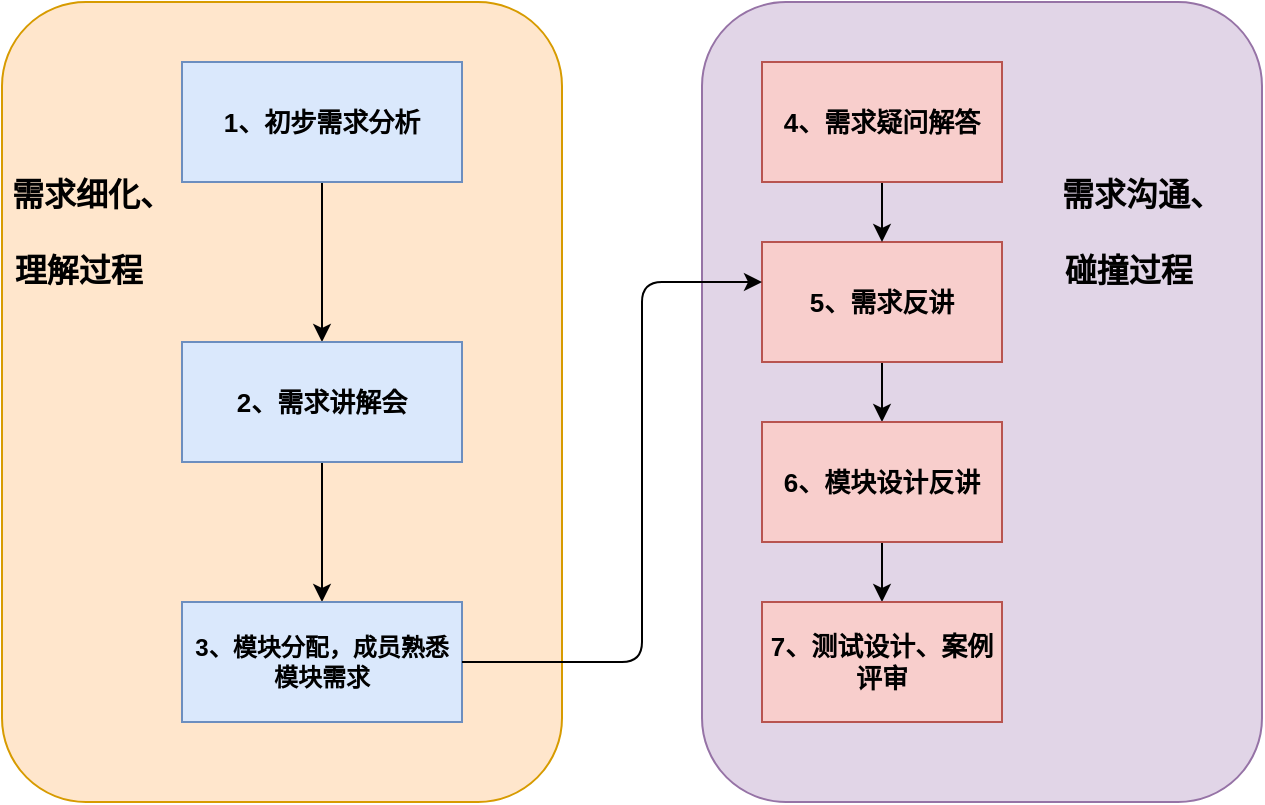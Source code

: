<mxfile version="14.9.2" type="github">
  <diagram id="x4pLMgn82ljKDyMF_MeN" name="需求分析过程">
    <mxGraphModel dx="946" dy="557" grid="1" gridSize="10" guides="1" tooltips="1" connect="1" arrows="1" fold="1" page="1" pageScale="1" pageWidth="827" pageHeight="1169" math="0" shadow="0">
      <root>
        <mxCell id="0" />
        <mxCell id="1" parent="0" />
        <mxCell id="I8dW4knKpqOor04yfBJI-20" value="" style="rounded=1;whiteSpace=wrap;html=1;fontStyle=1;fillColor=#e1d5e7;strokeColor=#9673a6;" vertex="1" parent="1">
          <mxGeometry x="450" y="100" width="280" height="400" as="geometry" />
        </mxCell>
        <mxCell id="I8dW4knKpqOor04yfBJI-16" value="" style="rounded=1;whiteSpace=wrap;html=1;fontStyle=1;fillColor=#ffe6cc;strokeColor=#d79b00;" vertex="1" parent="1">
          <mxGeometry x="100" y="100" width="280" height="400" as="geometry" />
        </mxCell>
        <mxCell id="I8dW4knKpqOor04yfBJI-9" value="" style="edgeStyle=orthogonalEdgeStyle;rounded=0;orthogonalLoop=1;jettySize=auto;html=1;fontStyle=1" edge="1" parent="1" source="I8dW4knKpqOor04yfBJI-1" target="I8dW4knKpqOor04yfBJI-2">
          <mxGeometry relative="1" as="geometry" />
        </mxCell>
        <mxCell id="I8dW4knKpqOor04yfBJI-1" value="1、初步需求分析" style="rounded=0;whiteSpace=wrap;html=1;fontStyle=1;fontSize=13;fillColor=#dae8fc;strokeColor=#6c8ebf;" vertex="1" parent="1">
          <mxGeometry x="190" y="130" width="140" height="60" as="geometry" />
        </mxCell>
        <mxCell id="I8dW4knKpqOor04yfBJI-10" value="" style="edgeStyle=orthogonalEdgeStyle;rounded=0;orthogonalLoop=1;jettySize=auto;html=1;fontStyle=1" edge="1" parent="1" source="I8dW4knKpqOor04yfBJI-2" target="I8dW4knKpqOor04yfBJI-3">
          <mxGeometry relative="1" as="geometry" />
        </mxCell>
        <mxCell id="I8dW4knKpqOor04yfBJI-2" value="2、需求讲解会" style="rounded=0;whiteSpace=wrap;html=1;fontStyle=1;fontSize=13;fillColor=#dae8fc;strokeColor=#6c8ebf;" vertex="1" parent="1">
          <mxGeometry x="190" y="270" width="140" height="60" as="geometry" />
        </mxCell>
        <mxCell id="I8dW4knKpqOor04yfBJI-3" value="3、模块分配，成员熟悉模块需求" style="rounded=0;whiteSpace=wrap;html=1;fontStyle=1;fillColor=#dae8fc;strokeColor=#6c8ebf;" vertex="1" parent="1">
          <mxGeometry x="190" y="400" width="140" height="60" as="geometry" />
        </mxCell>
        <mxCell id="I8dW4knKpqOor04yfBJI-13" value="" style="edgeStyle=orthogonalEdgeStyle;rounded=0;orthogonalLoop=1;jettySize=auto;html=1;fontStyle=1" edge="1" parent="1" source="I8dW4knKpqOor04yfBJI-5" target="I8dW4knKpqOor04yfBJI-6">
          <mxGeometry relative="1" as="geometry" />
        </mxCell>
        <mxCell id="I8dW4knKpqOor04yfBJI-5" value="5、需求反讲" style="rounded=0;whiteSpace=wrap;html=1;fontStyle=1;fontSize=13;fillColor=#f8cecc;strokeColor=#b85450;" vertex="1" parent="1">
          <mxGeometry x="480" y="220" width="120" height="60" as="geometry" />
        </mxCell>
        <mxCell id="I8dW4knKpqOor04yfBJI-14" value="" style="edgeStyle=orthogonalEdgeStyle;rounded=0;orthogonalLoop=1;jettySize=auto;html=1;fontStyle=1" edge="1" parent="1" source="I8dW4knKpqOor04yfBJI-6" target="I8dW4knKpqOor04yfBJI-7">
          <mxGeometry relative="1" as="geometry" />
        </mxCell>
        <mxCell id="I8dW4knKpqOor04yfBJI-6" value="6、模块设计反讲" style="rounded=0;whiteSpace=wrap;html=1;fontStyle=1;fontSize=13;fillColor=#f8cecc;strokeColor=#b85450;" vertex="1" parent="1">
          <mxGeometry x="480" y="310" width="120" height="60" as="geometry" />
        </mxCell>
        <mxCell id="I8dW4knKpqOor04yfBJI-7" value="7、测试设计、案例评审" style="rounded=0;whiteSpace=wrap;html=1;fontStyle=1;fontSize=13;fillColor=#f8cecc;strokeColor=#b85450;" vertex="1" parent="1">
          <mxGeometry x="480" y="400" width="120" height="60" as="geometry" />
        </mxCell>
        <mxCell id="I8dW4knKpqOor04yfBJI-12" value="" style="endArrow=classic;html=1;edgeStyle=orthogonalEdgeStyle;fontStyle=1" edge="1" parent="1">
          <mxGeometry width="50" height="50" relative="1" as="geometry">
            <mxPoint x="330" y="430" as="sourcePoint" />
            <mxPoint x="480" y="240" as="targetPoint" />
            <Array as="points">
              <mxPoint x="420" y="430" />
              <mxPoint x="420" y="240" />
            </Array>
          </mxGeometry>
        </mxCell>
        <mxCell id="I8dW4knKpqOor04yfBJI-18" value="需求细化、&lt;br style=&quot;font-size: 16px;&quot;&gt;&lt;br style=&quot;font-size: 16px;&quot;&gt;理解过程&amp;nbsp; &amp;nbsp;" style="text;html=1;strokeColor=none;fillColor=none;align=center;verticalAlign=middle;whiteSpace=wrap;rounded=0;strokeWidth=5;fontSize=16;fontStyle=1" vertex="1" parent="1">
          <mxGeometry x="100" y="150" width="90" height="130" as="geometry" />
        </mxCell>
        <mxCell id="I8dW4knKpqOor04yfBJI-19" value="需求沟通、&lt;br style=&quot;font-size: 16px;&quot;&gt;&lt;br style=&quot;font-size: 16px;&quot;&gt;碰撞过程&amp;nbsp; &amp;nbsp;" style="text;html=1;strokeColor=none;fillColor=none;align=center;verticalAlign=middle;whiteSpace=wrap;rounded=0;fontSize=16;fontStyle=1" vertex="1" parent="1">
          <mxGeometry x="610" y="150" width="120" height="130" as="geometry" />
        </mxCell>
        <mxCell id="I8dW4knKpqOor04yfBJI-22" value="" style="edgeStyle=orthogonalEdgeStyle;rounded=0;orthogonalLoop=1;jettySize=auto;html=1;fontSize=13;" edge="1" parent="1" source="I8dW4knKpqOor04yfBJI-21" target="I8dW4knKpqOor04yfBJI-5">
          <mxGeometry relative="1" as="geometry" />
        </mxCell>
        <mxCell id="I8dW4knKpqOor04yfBJI-21" value="4、需求疑问解答" style="rounded=0;whiteSpace=wrap;html=1;fontStyle=1;fontSize=13;fillColor=#f8cecc;strokeColor=#b85450;" vertex="1" parent="1">
          <mxGeometry x="480" y="130" width="120" height="60" as="geometry" />
        </mxCell>
      </root>
    </mxGraphModel>
  </diagram>
</mxfile>
